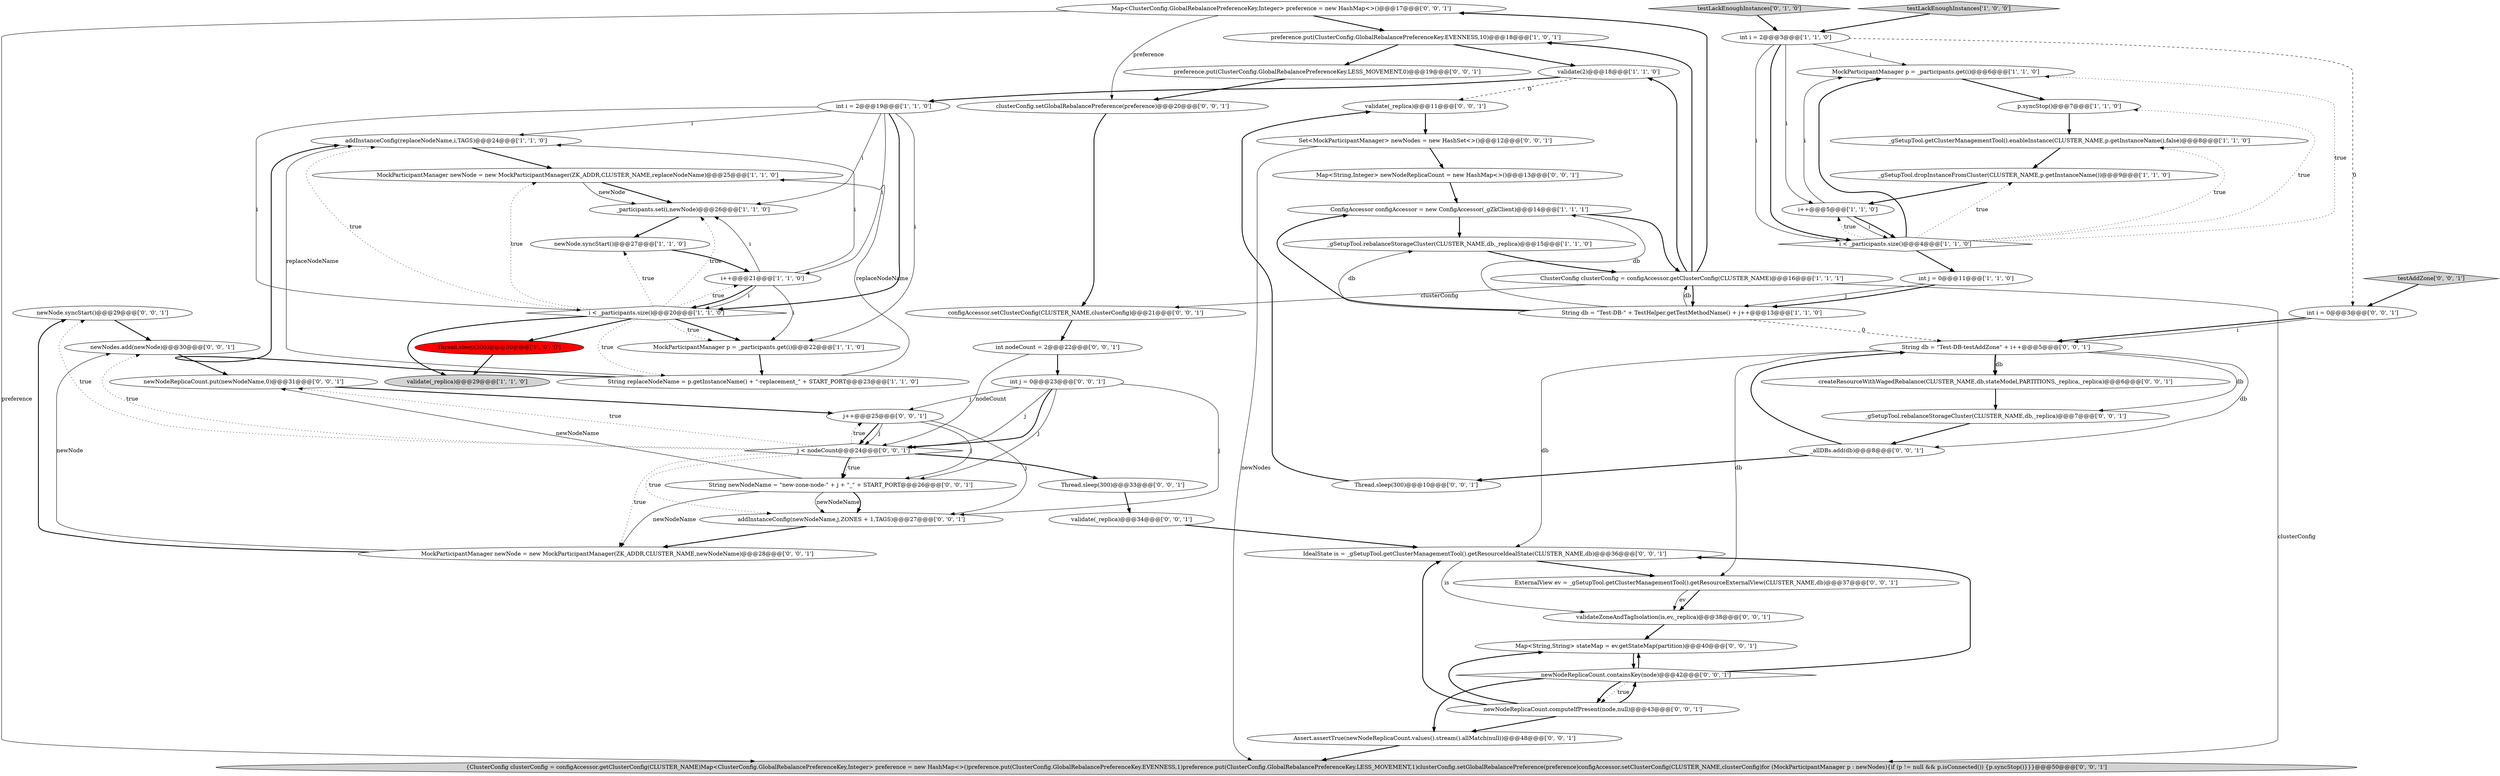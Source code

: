 digraph {
44 [style = filled, label = "newNode.syncStart()@@@29@@@['0', '0', '1']", fillcolor = white, shape = ellipse image = "AAA0AAABBB3BBB"];
37 [style = filled, label = "ExternalView ev = _gSetupTool.getClusterManagementTool().getResourceExternalView(CLUSTER_NAME,db)@@@37@@@['0', '0', '1']", fillcolor = white, shape = ellipse image = "AAA0AAABBB3BBB"];
7 [style = filled, label = "_gSetupTool.getClusterManagementTool().enableInstance(CLUSTER_NAME,p.getInstanceName(),false)@@@8@@@['1', '1', '0']", fillcolor = white, shape = ellipse image = "AAA0AAABBB1BBB"];
47 [style = filled, label = "MockParticipantManager newNode = new MockParticipantManager(ZK_ADDR,CLUSTER_NAME,newNodeName)@@@28@@@['0', '0', '1']", fillcolor = white, shape = ellipse image = "AAA0AAABBB3BBB"];
32 [style = filled, label = "String newNodeName = \"new-zone-node-\" + j + \"_\" + START_PORT@@@26@@@['0', '0', '1']", fillcolor = white, shape = ellipse image = "AAA0AAABBB3BBB"];
30 [style = filled, label = "_allDBs.add(db)@@@8@@@['0', '0', '1']", fillcolor = white, shape = ellipse image = "AAA0AAABBB3BBB"];
15 [style = filled, label = "String db = \"Test-DB-\" + TestHelper.getTestMethodName() + j++@@@13@@@['1', '1', '0']", fillcolor = white, shape = ellipse image = "AAA0AAABBB1BBB"];
35 [style = filled, label = "int j = 0@@@23@@@['0', '0', '1']", fillcolor = white, shape = ellipse image = "AAA0AAABBB3BBB"];
1 [style = filled, label = "validate(2)@@@18@@@['1', '1', '0']", fillcolor = white, shape = ellipse image = "AAA0AAABBB1BBB"];
26 [style = filled, label = "testLackEnoughInstances['0', '1', '0']", fillcolor = lightgray, shape = diamond image = "AAA0AAABBB2BBB"];
33 [style = filled, label = "Thread.sleep(300)@@@33@@@['0', '0', '1']", fillcolor = white, shape = ellipse image = "AAA0AAABBB3BBB"];
55 [style = filled, label = "j++@@@25@@@['0', '0', '1']", fillcolor = white, shape = ellipse image = "AAA0AAABBB3BBB"];
43 [style = filled, label = "int nodeCount = 2@@@22@@@['0', '0', '1']", fillcolor = white, shape = ellipse image = "AAA0AAABBB3BBB"];
18 [style = filled, label = "testLackEnoughInstances['1', '0', '0']", fillcolor = lightgray, shape = diamond image = "AAA0AAABBB1BBB"];
57 [style = filled, label = "Map<String,String> stateMap = ev.getStateMap(partition)@@@40@@@['0', '0', '1']", fillcolor = white, shape = ellipse image = "AAA0AAABBB3BBB"];
22 [style = filled, label = "addInstanceConfig(replaceNodeName,i,TAGS)@@@24@@@['1', '1', '0']", fillcolor = white, shape = ellipse image = "AAA0AAABBB1BBB"];
48 [style = filled, label = "Map<String,Integer> newNodeReplicaCount = new HashMap<>()@@@13@@@['0', '0', '1']", fillcolor = white, shape = ellipse image = "AAA0AAABBB3BBB"];
10 [style = filled, label = "int j = 0@@@11@@@['1', '1', '0']", fillcolor = white, shape = ellipse image = "AAA0AAABBB1BBB"];
23 [style = filled, label = "_gSetupTool.dropInstanceFromCluster(CLUSTER_NAME,p.getInstanceName())@@@9@@@['1', '1', '0']", fillcolor = white, shape = ellipse image = "AAA0AAABBB1BBB"];
52 [style = filled, label = "newNodes.add(newNode)@@@30@@@['0', '0', '1']", fillcolor = white, shape = ellipse image = "AAA0AAABBB3BBB"];
4 [style = filled, label = "MockParticipantManager p = _participants.get(i)@@@6@@@['1', '1', '0']", fillcolor = white, shape = ellipse image = "AAA0AAABBB1BBB"];
2 [style = filled, label = "i++@@@21@@@['1', '1', '0']", fillcolor = white, shape = ellipse image = "AAA0AAABBB1BBB"];
40 [style = filled, label = "newNodeReplicaCount.computeIfPresent(node,null)@@@43@@@['0', '0', '1']", fillcolor = white, shape = ellipse image = "AAA0AAABBB3BBB"];
9 [style = filled, label = "i < _participants.size()@@@4@@@['1', '1', '0']", fillcolor = white, shape = diamond image = "AAA0AAABBB1BBB"];
60 [style = filled, label = "int i = 0@@@3@@@['0', '0', '1']", fillcolor = white, shape = ellipse image = "AAA0AAABBB3BBB"];
28 [style = filled, label = "testAddZone['0', '0', '1']", fillcolor = lightgray, shape = diamond image = "AAA0AAABBB3BBB"];
16 [style = filled, label = "String replaceNodeName = p.getInstanceName() + \"-replacement_\" + START_PORT@@@23@@@['1', '1', '0']", fillcolor = white, shape = ellipse image = "AAA0AAABBB1BBB"];
54 [style = filled, label = "Map<ClusterConfig.GlobalRebalancePreferenceKey,Integer> preference = new HashMap<>()@@@17@@@['0', '0', '1']", fillcolor = white, shape = ellipse image = "AAA0AAABBB3BBB"];
6 [style = filled, label = "_gSetupTool.rebalanceStorageCluster(CLUSTER_NAME,db,_replica)@@@15@@@['1', '1', '0']", fillcolor = white, shape = ellipse image = "AAA0AAABBB1BBB"];
56 [style = filled, label = "{ClusterConfig clusterConfig = configAccessor.getClusterConfig(CLUSTER_NAME)Map<ClusterConfig.GlobalRebalancePreferenceKey,Integer> preference = new HashMap<>()preference.put(ClusterConfig.GlobalRebalancePreferenceKey.EVENNESS,1)preference.put(ClusterConfig.GlobalRebalancePreferenceKey.LESS_MOVEMENT,1)clusterConfig.setGlobalRebalancePreference(preference)configAccessor.setClusterConfig(CLUSTER_NAME,clusterConfig)for (MockParticipantManager p : newNodes){if (p != null && p.isConnected()) {p.syncStop()}}}@@@50@@@['0', '0', '1']", fillcolor = lightgray, shape = ellipse image = "AAA0AAABBB3BBB"];
50 [style = filled, label = "clusterConfig.setGlobalRebalancePreference(preference)@@@20@@@['0', '0', '1']", fillcolor = white, shape = ellipse image = "AAA0AAABBB3BBB"];
14 [style = filled, label = "p.syncStop()@@@7@@@['1', '1', '0']", fillcolor = white, shape = ellipse image = "AAA0AAABBB1BBB"];
34 [style = filled, label = "j < nodeCount@@@24@@@['0', '0', '1']", fillcolor = white, shape = diamond image = "AAA0AAABBB3BBB"];
51 [style = filled, label = "String db = \"Test-DB-testAddZone\" + i++@@@5@@@['0', '0', '1']", fillcolor = white, shape = ellipse image = "AAA0AAABBB3BBB"];
41 [style = filled, label = "validate(_replica)@@@34@@@['0', '0', '1']", fillcolor = white, shape = ellipse image = "AAA0AAABBB3BBB"];
24 [style = filled, label = "newNode.syncStart()@@@27@@@['1', '1', '0']", fillcolor = white, shape = ellipse image = "AAA0AAABBB1BBB"];
38 [style = filled, label = "addInstanceConfig(newNodeName,j,ZONES + 1,TAGS)@@@27@@@['0', '0', '1']", fillcolor = white, shape = ellipse image = "AAA0AAABBB3BBB"];
29 [style = filled, label = "Assert.assertTrue(newNodeReplicaCount.values().stream().allMatch(null))@@@48@@@['0', '0', '1']", fillcolor = white, shape = ellipse image = "AAA0AAABBB3BBB"];
0 [style = filled, label = "ClusterConfig clusterConfig = configAccessor.getClusterConfig(CLUSTER_NAME)@@@16@@@['1', '1', '1']", fillcolor = white, shape = ellipse image = "AAA0AAABBB1BBB"];
5 [style = filled, label = "i++@@@5@@@['1', '1', '0']", fillcolor = white, shape = ellipse image = "AAA0AAABBB1BBB"];
13 [style = filled, label = "_participants.set(i,newNode)@@@26@@@['1', '1', '0']", fillcolor = white, shape = ellipse image = "AAA0AAABBB1BBB"];
19 [style = filled, label = "int i = 2@@@3@@@['1', '1', '0']", fillcolor = white, shape = ellipse image = "AAA0AAABBB1BBB"];
49 [style = filled, label = "validate(_replica)@@@11@@@['0', '0', '1']", fillcolor = white, shape = ellipse image = "AAA0AAABBB3BBB"];
58 [style = filled, label = "newNodeReplicaCount.put(newNodeName,0)@@@31@@@['0', '0', '1']", fillcolor = white, shape = ellipse image = "AAA0AAABBB3BBB"];
46 [style = filled, label = "configAccessor.setClusterConfig(CLUSTER_NAME,clusterConfig)@@@21@@@['0', '0', '1']", fillcolor = white, shape = ellipse image = "AAA0AAABBB3BBB"];
25 [style = filled, label = "validate(_replica)@@@29@@@['1', '1', '0']", fillcolor = lightgray, shape = ellipse image = "AAA0AAABBB1BBB"];
36 [style = filled, label = "preference.put(ClusterConfig.GlobalRebalancePreferenceKey.LESS_MOVEMENT,0)@@@19@@@['0', '0', '1']", fillcolor = white, shape = ellipse image = "AAA0AAABBB3BBB"];
39 [style = filled, label = "Set<MockParticipantManager> newNodes = new HashSet<>()@@@12@@@['0', '0', '1']", fillcolor = white, shape = ellipse image = "AAA0AAABBB3BBB"];
45 [style = filled, label = "newNodeReplicaCount.containsKey(node)@@@42@@@['0', '0', '1']", fillcolor = white, shape = diamond image = "AAA0AAABBB3BBB"];
59 [style = filled, label = "Thread.sleep(300)@@@10@@@['0', '0', '1']", fillcolor = white, shape = ellipse image = "AAA0AAABBB3BBB"];
53 [style = filled, label = "createResourceWithWagedRebalance(CLUSTER_NAME,db,stateModel,PARTITIONS,_replica,_replica)@@@6@@@['0', '0', '1']", fillcolor = white, shape = ellipse image = "AAA0AAABBB3BBB"];
11 [style = filled, label = "int i = 2@@@19@@@['1', '1', '0']", fillcolor = white, shape = ellipse image = "AAA0AAABBB1BBB"];
31 [style = filled, label = "_gSetupTool.rebalanceStorageCluster(CLUSTER_NAME,db,_replica)@@@7@@@['0', '0', '1']", fillcolor = white, shape = ellipse image = "AAA0AAABBB3BBB"];
17 [style = filled, label = "Thread.sleep(300)@@@30@@@['1', '0', '0']", fillcolor = red, shape = ellipse image = "AAA1AAABBB1BBB"];
3 [style = filled, label = "MockParticipantManager p = _participants.get(i)@@@22@@@['1', '1', '0']", fillcolor = white, shape = ellipse image = "AAA0AAABBB1BBB"];
12 [style = filled, label = "MockParticipantManager newNode = new MockParticipantManager(ZK_ADDR,CLUSTER_NAME,replaceNodeName)@@@25@@@['1', '1', '0']", fillcolor = white, shape = ellipse image = "AAA0AAABBB1BBB"];
8 [style = filled, label = "preference.put(ClusterConfig.GlobalRebalancePreferenceKey.EVENNESS,10)@@@18@@@['1', '0', '1']", fillcolor = white, shape = ellipse image = "AAA0AAABBB1BBB"];
27 [style = filled, label = "validateZoneAndTagIsolation(is,ev,_replica)@@@38@@@['0', '0', '1']", fillcolor = white, shape = ellipse image = "AAA0AAABBB3BBB"];
42 [style = filled, label = "IdealState is = _gSetupTool.getClusterManagementTool().getResourceIdealState(CLUSTER_NAME,db)@@@36@@@['0', '0', '1']", fillcolor = white, shape = ellipse image = "AAA0AAABBB3BBB"];
21 [style = filled, label = "ConfigAccessor configAccessor = new ConfigAccessor(_gZkClient)@@@14@@@['1', '1', '1']", fillcolor = white, shape = ellipse image = "AAA0AAABBB1BBB"];
20 [style = filled, label = "i < _participants.size()@@@20@@@['1', '1', '0']", fillcolor = white, shape = diamond image = "AAA0AAABBB1BBB"];
17->25 [style = bold, label=""];
59->49 [style = bold, label=""];
5->9 [style = bold, label=""];
37->27 [style = bold, label=""];
10->15 [style = solid, label="j"];
15->21 [style = bold, label=""];
15->51 [style = dashed, label="0"];
51->53 [style = bold, label=""];
47->52 [style = solid, label="newNode"];
11->20 [style = solid, label="i"];
9->10 [style = bold, label=""];
3->16 [style = bold, label=""];
29->56 [style = bold, label=""];
0->15 [style = bold, label=""];
51->53 [style = solid, label="db"];
14->7 [style = bold, label=""];
45->57 [style = bold, label=""];
8->1 [style = bold, label=""];
45->40 [style = dotted, label="true"];
8->36 [style = bold, label=""];
49->39 [style = bold, label=""];
1->49 [style = dashed, label="0"];
19->9 [style = bold, label=""];
55->32 [style = solid, label="j"];
43->35 [style = bold, label=""];
31->30 [style = bold, label=""];
0->8 [style = bold, label=""];
48->21 [style = bold, label=""];
45->42 [style = bold, label=""];
55->34 [style = bold, label=""];
35->32 [style = solid, label="j"];
34->32 [style = bold, label=""];
20->13 [style = dotted, label="true"];
34->55 [style = dotted, label="true"];
5->9 [style = solid, label="i"];
60->51 [style = bold, label=""];
35->38 [style = solid, label="j"];
2->20 [style = bold, label=""];
34->52 [style = dotted, label="true"];
21->0 [style = bold, label=""];
0->56 [style = solid, label="clusterConfig"];
20->24 [style = dotted, label="true"];
34->47 [style = dotted, label="true"];
34->33 [style = bold, label=""];
51->31 [style = solid, label="db"];
43->34 [style = solid, label="nodeCount"];
18->19 [style = bold, label=""];
11->22 [style = solid, label="i"];
37->27 [style = solid, label="ev"];
11->3 [style = solid, label="i"];
33->41 [style = bold, label=""];
20->3 [style = bold, label=""];
57->45 [style = bold, label=""];
20->25 [style = bold, label=""];
2->3 [style = solid, label="i"];
45->29 [style = bold, label=""];
35->55 [style = solid, label="j"];
1->11 [style = bold, label=""];
34->38 [style = dotted, label="true"];
19->60 [style = dashed, label="0"];
52->58 [style = bold, label=""];
15->6 [style = solid, label="db"];
42->27 [style = solid, label="is"];
7->23 [style = bold, label=""];
19->4 [style = solid, label="i"];
38->47 [style = bold, label=""];
9->4 [style = dotted, label="true"];
47->44 [style = bold, label=""];
55->38 [style = solid, label="j"];
20->3 [style = dotted, label="true"];
36->50 [style = bold, label=""];
20->22 [style = dotted, label="true"];
15->21 [style = solid, label="db"];
60->51 [style = solid, label="i"];
35->34 [style = bold, label=""];
32->47 [style = solid, label="newNodeName"];
19->9 [style = solid, label="i"];
32->38 [style = solid, label="newNodeName"];
40->29 [style = bold, label=""];
46->43 [style = bold, label=""];
4->14 [style = bold, label=""];
42->37 [style = bold, label=""];
11->13 [style = solid, label="i"];
13->24 [style = bold, label=""];
23->5 [style = bold, label=""];
54->56 [style = solid, label="preference"];
0->46 [style = solid, label="clusterConfig"];
51->37 [style = solid, label="db"];
35->34 [style = solid, label="j"];
2->13 [style = solid, label="i"];
2->22 [style = solid, label="i"];
26->19 [style = bold, label=""];
51->42 [style = solid, label="db"];
2->20 [style = solid, label="i"];
16->12 [style = solid, label="replaceNodeName"];
16->22 [style = solid, label="replaceNodeName"];
12->13 [style = bold, label=""];
54->8 [style = bold, label=""];
28->60 [style = bold, label=""];
9->23 [style = dotted, label="true"];
0->1 [style = bold, label=""];
11->2 [style = solid, label="i"];
0->54 [style = bold, label=""];
30->59 [style = bold, label=""];
9->7 [style = dotted, label="true"];
45->40 [style = bold, label=""];
9->5 [style = dotted, label="true"];
34->32 [style = dotted, label="true"];
51->30 [style = solid, label="db"];
11->20 [style = bold, label=""];
55->34 [style = solid, label="j"];
20->17 [style = bold, label=""];
39->48 [style = bold, label=""];
34->44 [style = dotted, label="true"];
10->15 [style = bold, label=""];
24->2 [style = bold, label=""];
21->6 [style = bold, label=""];
5->4 [style = solid, label="i"];
32->58 [style = solid, label="newNodeName"];
50->46 [style = bold, label=""];
9->4 [style = bold, label=""];
12->13 [style = solid, label="newNode"];
6->0 [style = bold, label=""];
58->55 [style = bold, label=""];
34->58 [style = dotted, label="true"];
53->31 [style = bold, label=""];
16->22 [style = bold, label=""];
39->56 [style = solid, label="newNodes"];
9->14 [style = dotted, label="true"];
40->57 [style = bold, label=""];
15->0 [style = solid, label="db"];
30->51 [style = bold, label=""];
32->38 [style = bold, label=""];
27->57 [style = bold, label=""];
19->5 [style = solid, label="i"];
22->12 [style = bold, label=""];
54->50 [style = solid, label="preference"];
44->52 [style = bold, label=""];
20->2 [style = dotted, label="true"];
40->45 [style = bold, label=""];
20->12 [style = dotted, label="true"];
40->42 [style = bold, label=""];
20->16 [style = dotted, label="true"];
41->42 [style = bold, label=""];
}
